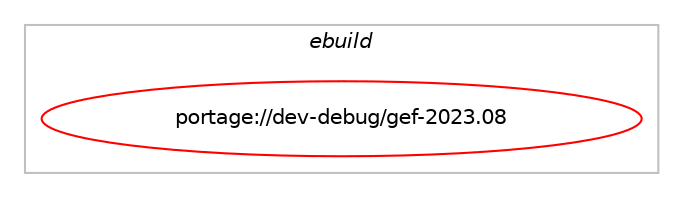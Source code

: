 digraph prolog {

# *************
# Graph options
# *************

newrank=true;
concentrate=true;
compound=true;
graph [rankdir=LR,fontname=Helvetica,fontsize=10,ranksep=1.5];#, ranksep=2.5, nodesep=0.2];
edge  [arrowhead=vee];
node  [fontname=Helvetica,fontsize=10];

# **********
# The ebuild
# **********

subgraph cluster_leftcol {
color=gray;
label=<<i>ebuild</i>>;
id [label="portage://dev-debug/gef-2023.08", color=red, width=4, href="../dev-debug/gef-2023.08.svg"];
}

# ****************
# The dependencies
# ****************

subgraph cluster_midcol {
color=gray;
label=<<i>dependencies</i>>;
subgraph cluster_compile {
fillcolor="#eeeeee";
style=filled;
label=<<i>compile</i>>;
}
subgraph cluster_compileandrun {
fillcolor="#eeeeee";
style=filled;
label=<<i>compile and run</i>>;
}
subgraph cluster_run {
fillcolor="#eeeeee";
style=filled;
label=<<i>run</i>>;
# *** BEGIN UNKNOWN DEPENDENCY TYPE (TODO) ***
# id -> equal(use_conditional_group(positive,python_single_target_python3_10,portage://dev-debug/gef-2023.08,[package_dependency(portage://dev-debug/gef-2023.08,run,no,dev-lang,python,none,[,,],[slot(3.10)],[])]))
# *** END UNKNOWN DEPENDENCY TYPE (TODO) ***

# *** BEGIN UNKNOWN DEPENDENCY TYPE (TODO) ***
# id -> equal(use_conditional_group(positive,python_single_target_python3_10,portage://dev-debug/gef-2023.08,[package_dependency(portage://dev-debug/gef-2023.08,run,no,dev-libs,capstone,none,[,,],[],[use(enable(python),none),use(enable(python_targets_python3_10),negative)]),package_dependency(portage://dev-debug/gef-2023.08,run,no,dev-libs,keystone,none,[,,],[],[use(enable(python),none),use(enable(python_targets_python3_10),negative)]),package_dependency(portage://dev-debug/gef-2023.08,run,no,dev-python,pylint,none,[,,],[],[use(enable(python_targets_python3_10),negative)]),package_dependency(portage://dev-debug/gef-2023.08,run,no,dev-util,unicorn,none,[,,],[],[use(enable(python),none),use(enable(python_targets_python3_10),negative)])]))
# *** END UNKNOWN DEPENDENCY TYPE (TODO) ***

# *** BEGIN UNKNOWN DEPENDENCY TYPE (TODO) ***
# id -> equal(use_conditional_group(positive,python_single_target_python3_11,portage://dev-debug/gef-2023.08,[package_dependency(portage://dev-debug/gef-2023.08,run,no,dev-lang,python,none,[,,],[slot(3.11)],[])]))
# *** END UNKNOWN DEPENDENCY TYPE (TODO) ***

# *** BEGIN UNKNOWN DEPENDENCY TYPE (TODO) ***
# id -> equal(use_conditional_group(positive,python_single_target_python3_11,portage://dev-debug/gef-2023.08,[package_dependency(portage://dev-debug/gef-2023.08,run,no,dev-libs,capstone,none,[,,],[],[use(enable(python),none),use(enable(python_targets_python3_11),negative)]),package_dependency(portage://dev-debug/gef-2023.08,run,no,dev-libs,keystone,none,[,,],[],[use(enable(python),none),use(enable(python_targets_python3_11),negative)]),package_dependency(portage://dev-debug/gef-2023.08,run,no,dev-python,pylint,none,[,,],[],[use(enable(python_targets_python3_11),negative)]),package_dependency(portage://dev-debug/gef-2023.08,run,no,dev-util,unicorn,none,[,,],[],[use(enable(python),none),use(enable(python_targets_python3_11),negative)])]))
# *** END UNKNOWN DEPENDENCY TYPE (TODO) ***

# *** BEGIN UNKNOWN DEPENDENCY TYPE (TODO) ***
# id -> equal(use_conditional_group(positive,python_single_target_python3_12,portage://dev-debug/gef-2023.08,[package_dependency(portage://dev-debug/gef-2023.08,run,no,dev-lang,python,none,[,,],[slot(3.12)],[])]))
# *** END UNKNOWN DEPENDENCY TYPE (TODO) ***

# *** BEGIN UNKNOWN DEPENDENCY TYPE (TODO) ***
# id -> equal(use_conditional_group(positive,python_single_target_python3_12,portage://dev-debug/gef-2023.08,[package_dependency(portage://dev-debug/gef-2023.08,run,no,dev-libs,capstone,none,[,,],[],[use(enable(python),none),use(enable(python_targets_python3_12),negative)]),package_dependency(portage://dev-debug/gef-2023.08,run,no,dev-libs,keystone,none,[,,],[],[use(enable(python),none),use(enable(python_targets_python3_12),negative)]),package_dependency(portage://dev-debug/gef-2023.08,run,no,dev-python,pylint,none,[,,],[],[use(enable(python_targets_python3_12),negative)]),package_dependency(portage://dev-debug/gef-2023.08,run,no,dev-util,unicorn,none,[,,],[],[use(enable(python),none),use(enable(python_targets_python3_12),negative)])]))
# *** END UNKNOWN DEPENDENCY TYPE (TODO) ***

# *** BEGIN UNKNOWN DEPENDENCY TYPE (TODO) ***
# id -> equal(package_dependency(portage://dev-debug/gef-2023.08,run,no,dev-debug,gdb,none,[,,],[],[use(enable(python),none),use(optenable(python_single_target_python3_10),negative),use(optenable(python_single_target_python3_11),negative),use(optenable(python_single_target_python3_12),negative)]))
# *** END UNKNOWN DEPENDENCY TYPE (TODO) ***

# *** BEGIN UNKNOWN DEPENDENCY TYPE (TODO) ***
# id -> equal(package_dependency(portage://dev-debug/gef-2023.08,run,no,dev-util,ropper,none,[,,],[],[use(optenable(python_single_target_python3_10),negative),use(optenable(python_single_target_python3_11),negative),use(optenable(python_single_target_python3_12),negative)]))
# *** END UNKNOWN DEPENDENCY TYPE (TODO) ***

}
}

# **************
# The candidates
# **************

subgraph cluster_choices {
rank=same;
color=gray;
label=<<i>candidates</i>>;

}

}
